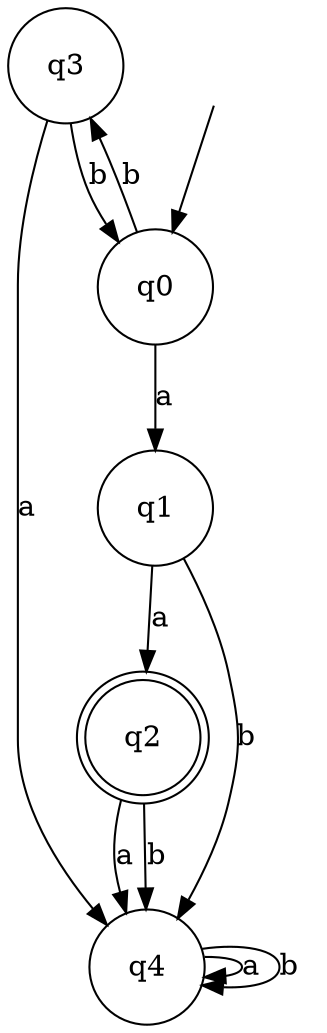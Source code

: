 digraph Automaton {

q2 [shape = doublecircle, label=<<TABLE BORDER="0" CELLBORDER="0" CELLSPACING="0"><TR><TD>q2</TD></TR></TABLE>>];

q3 [shape = circle, label=<<TABLE BORDER="0" CELLBORDER="0" CELLSPACING="0"><TR><TD>q3</TD></TR></TABLE>>];

q4 [shape = circle, label=<<TABLE BORDER="0" CELLBORDER="0" CELLSPACING="0"><TR><TD>q4</TD></TR></TABLE>>];

_nil [style = invis, label=<<TABLE BORDER="0" CELLBORDER="" CELLSPACING="0"><TR><TD>_nil</TD></TR></TABLE>>];

q1 [shape = circle, label=<<TABLE BORDER="0" CELLBORDER="0" CELLSPACING="0"><TR><TD>q1</TD></TR></TABLE>>];

q0 [shape = circle, label=<<TABLE BORDER="0" CELLBORDER="0" CELLSPACING="0"><TR><TD>q0</TD></TR></TABLE>>];

q3->q4 [label="a"];

q4->q4 [label="a"];

q4->q4 [label="b"];

q3->q0 [label="b"];

_nil -> q0 [];

q1->q2 [label="a"];

q2->q4 [label="a"];

q2->q4 [label="b"];

q0->q1 [label="a"];

q0->q3 [label="b"];

q1->q4 [label="b"];

}
